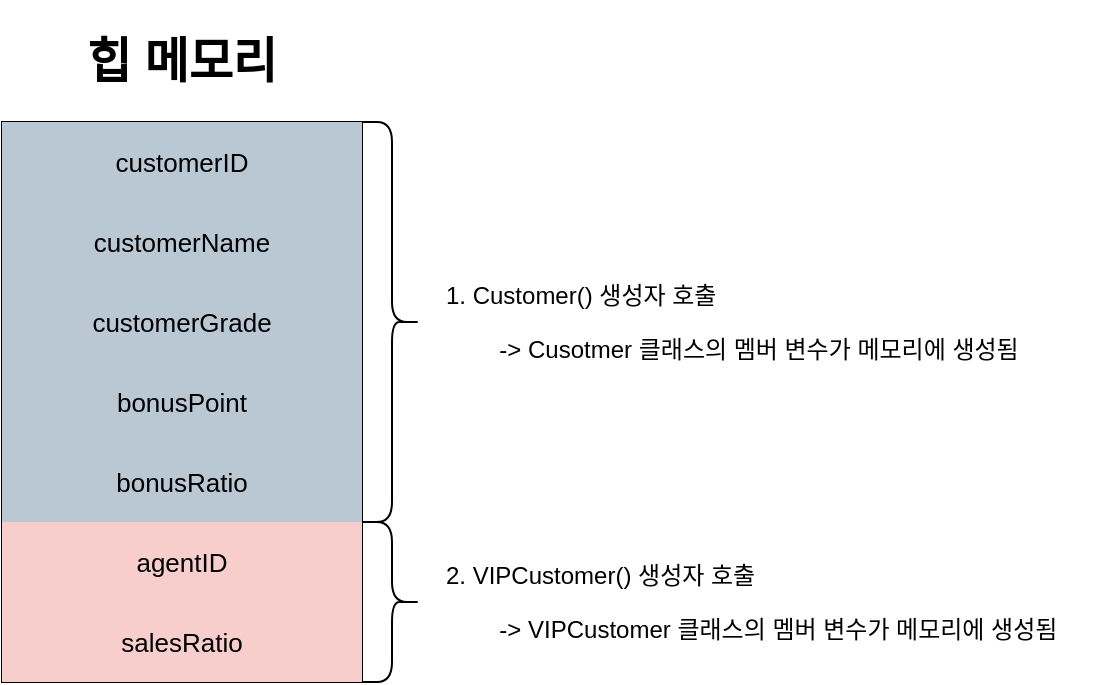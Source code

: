 <mxfile version="22.0.2" type="device">
  <diagram id="C5RBs43oDa-KdzZeNtuy" name="Page-1">
    <mxGraphModel dx="1098" dy="556" grid="1" gridSize="10" guides="1" tooltips="1" connect="1" arrows="1" fold="1" page="1" pageScale="1" pageWidth="1169" pageHeight="827" math="0" shadow="0">
      <root>
        <mxCell id="WIyWlLk6GJQsqaUBKTNV-0" />
        <mxCell id="WIyWlLk6GJQsqaUBKTNV-1" parent="WIyWlLk6GJQsqaUBKTNV-0" />
        <mxCell id="M0Wy79IG7_YsU68g6-_v-0" value="" style="shape=table;startSize=0;container=1;collapsible=0;childLayout=tableLayout;fontSize=13;" vertex="1" parent="WIyWlLk6GJQsqaUBKTNV-1">
          <mxGeometry x="230" y="70" width="180" height="280" as="geometry" />
        </mxCell>
        <mxCell id="M0Wy79IG7_YsU68g6-_v-1" value="" style="shape=tableRow;horizontal=0;startSize=0;swimlaneHead=0;swimlaneBody=0;strokeColor=inherit;top=0;left=0;bottom=0;right=0;collapsible=0;dropTarget=0;fillColor=none;points=[[0,0.5],[1,0.5]];portConstraint=eastwest;fontSize=13;" vertex="1" parent="M0Wy79IG7_YsU68g6-_v-0">
          <mxGeometry width="180" height="40" as="geometry" />
        </mxCell>
        <mxCell id="M0Wy79IG7_YsU68g6-_v-3" value="customerID" style="shape=partialRectangle;html=1;whiteSpace=wrap;connectable=0;strokeColor=#23445d;overflow=hidden;fillColor=#bac8d3;top=0;left=0;bottom=0;right=0;pointerEvents=1;fontSize=13;" vertex="1" parent="M0Wy79IG7_YsU68g6-_v-1">
          <mxGeometry width="180" height="40" as="geometry">
            <mxRectangle width="180" height="40" as="alternateBounds" />
          </mxGeometry>
        </mxCell>
        <mxCell id="M0Wy79IG7_YsU68g6-_v-5" value="" style="shape=tableRow;horizontal=0;startSize=0;swimlaneHead=0;swimlaneBody=0;strokeColor=inherit;top=0;left=0;bottom=0;right=0;collapsible=0;dropTarget=0;fillColor=none;points=[[0,0.5],[1,0.5]];portConstraint=eastwest;fontSize=13;" vertex="1" parent="M0Wy79IG7_YsU68g6-_v-0">
          <mxGeometry y="40" width="180" height="40" as="geometry" />
        </mxCell>
        <mxCell id="M0Wy79IG7_YsU68g6-_v-7" value="customerName" style="shape=partialRectangle;html=1;whiteSpace=wrap;connectable=0;strokeColor=#23445d;overflow=hidden;fillColor=#bac8d3;top=0;left=0;bottom=0;right=0;pointerEvents=1;fontSize=13;" vertex="1" parent="M0Wy79IG7_YsU68g6-_v-5">
          <mxGeometry width="180" height="40" as="geometry">
            <mxRectangle width="180" height="40" as="alternateBounds" />
          </mxGeometry>
        </mxCell>
        <mxCell id="M0Wy79IG7_YsU68g6-_v-9" value="" style="shape=tableRow;horizontal=0;startSize=0;swimlaneHead=0;swimlaneBody=0;strokeColor=inherit;top=0;left=0;bottom=0;right=0;collapsible=0;dropTarget=0;fillColor=none;points=[[0,0.5],[1,0.5]];portConstraint=eastwest;fontSize=13;" vertex="1" parent="M0Wy79IG7_YsU68g6-_v-0">
          <mxGeometry y="80" width="180" height="40" as="geometry" />
        </mxCell>
        <mxCell id="M0Wy79IG7_YsU68g6-_v-11" value="customerGrade" style="shape=partialRectangle;html=1;whiteSpace=wrap;connectable=0;strokeColor=#23445d;overflow=hidden;fillColor=#bac8d3;top=0;left=0;bottom=0;right=0;pointerEvents=1;fontSize=13;" vertex="1" parent="M0Wy79IG7_YsU68g6-_v-9">
          <mxGeometry width="180" height="40" as="geometry">
            <mxRectangle width="180" height="40" as="alternateBounds" />
          </mxGeometry>
        </mxCell>
        <mxCell id="M0Wy79IG7_YsU68g6-_v-19" style="shape=tableRow;horizontal=0;startSize=0;swimlaneHead=0;swimlaneBody=0;strokeColor=inherit;top=0;left=0;bottom=0;right=0;collapsible=0;dropTarget=0;fillColor=none;points=[[0,0.5],[1,0.5]];portConstraint=eastwest;fontSize=13;" vertex="1" parent="M0Wy79IG7_YsU68g6-_v-0">
          <mxGeometry y="120" width="180" height="40" as="geometry" />
        </mxCell>
        <mxCell id="M0Wy79IG7_YsU68g6-_v-20" value="bonusPoint" style="shape=partialRectangle;html=1;whiteSpace=wrap;connectable=0;strokeColor=#23445d;overflow=hidden;fillColor=#bac8d3;top=0;left=0;bottom=0;right=0;pointerEvents=1;fontSize=13;" vertex="1" parent="M0Wy79IG7_YsU68g6-_v-19">
          <mxGeometry width="180" height="40" as="geometry">
            <mxRectangle width="180" height="40" as="alternateBounds" />
          </mxGeometry>
        </mxCell>
        <mxCell id="M0Wy79IG7_YsU68g6-_v-17" style="shape=tableRow;horizontal=0;startSize=0;swimlaneHead=0;swimlaneBody=0;strokeColor=inherit;top=0;left=0;bottom=0;right=0;collapsible=0;dropTarget=0;fillColor=none;points=[[0,0.5],[1,0.5]];portConstraint=eastwest;fontSize=13;" vertex="1" parent="M0Wy79IG7_YsU68g6-_v-0">
          <mxGeometry y="160" width="180" height="40" as="geometry" />
        </mxCell>
        <mxCell id="M0Wy79IG7_YsU68g6-_v-18" value="bonusRatio" style="shape=partialRectangle;html=1;whiteSpace=wrap;connectable=0;strokeColor=#23445d;overflow=hidden;fillColor=#bac8d3;top=0;left=0;bottom=0;right=0;pointerEvents=1;fontSize=13;" vertex="1" parent="M0Wy79IG7_YsU68g6-_v-17">
          <mxGeometry width="180" height="40" as="geometry">
            <mxRectangle width="180" height="40" as="alternateBounds" />
          </mxGeometry>
        </mxCell>
        <mxCell id="M0Wy79IG7_YsU68g6-_v-15" style="shape=tableRow;horizontal=0;startSize=0;swimlaneHead=0;swimlaneBody=0;strokeColor=inherit;top=0;left=0;bottom=0;right=0;collapsible=0;dropTarget=0;fillColor=none;points=[[0,0.5],[1,0.5]];portConstraint=eastwest;fontSize=13;" vertex="1" parent="M0Wy79IG7_YsU68g6-_v-0">
          <mxGeometry y="200" width="180" height="40" as="geometry" />
        </mxCell>
        <mxCell id="M0Wy79IG7_YsU68g6-_v-16" value="agentID" style="shape=partialRectangle;html=1;whiteSpace=wrap;connectable=0;strokeColor=#b85450;overflow=hidden;fillColor=#f8cecc;top=0;left=0;bottom=0;right=0;pointerEvents=1;fontSize=13;" vertex="1" parent="M0Wy79IG7_YsU68g6-_v-15">
          <mxGeometry width="180" height="40" as="geometry">
            <mxRectangle width="180" height="40" as="alternateBounds" />
          </mxGeometry>
        </mxCell>
        <mxCell id="M0Wy79IG7_YsU68g6-_v-13" style="shape=tableRow;horizontal=0;startSize=0;swimlaneHead=0;swimlaneBody=0;strokeColor=inherit;top=0;left=0;bottom=0;right=0;collapsible=0;dropTarget=0;fillColor=none;points=[[0,0.5],[1,0.5]];portConstraint=eastwest;fontSize=13;" vertex="1" parent="M0Wy79IG7_YsU68g6-_v-0">
          <mxGeometry y="240" width="180" height="40" as="geometry" />
        </mxCell>
        <mxCell id="M0Wy79IG7_YsU68g6-_v-14" value="salesRatio" style="shape=partialRectangle;html=1;whiteSpace=wrap;connectable=0;strokeColor=#b85450;overflow=hidden;fillColor=#f8cecc;top=0;left=0;bottom=0;right=0;pointerEvents=1;fontSize=13;" vertex="1" parent="M0Wy79IG7_YsU68g6-_v-13">
          <mxGeometry width="180" height="40" as="geometry">
            <mxRectangle width="180" height="40" as="alternateBounds" />
          </mxGeometry>
        </mxCell>
        <mxCell id="M0Wy79IG7_YsU68g6-_v-21" value="" style="shape=curlyBracket;whiteSpace=wrap;html=1;rounded=1;flipH=1;labelPosition=right;verticalLabelPosition=middle;align=left;verticalAlign=middle;" vertex="1" parent="WIyWlLk6GJQsqaUBKTNV-1">
          <mxGeometry x="410" y="70" width="30" height="200" as="geometry" />
        </mxCell>
        <mxCell id="M0Wy79IG7_YsU68g6-_v-22" value="" style="shape=curlyBracket;whiteSpace=wrap;html=1;rounded=1;flipH=1;labelPosition=right;verticalLabelPosition=middle;align=left;verticalAlign=middle;" vertex="1" parent="WIyWlLk6GJQsqaUBKTNV-1">
          <mxGeometry x="410" y="270" width="30" height="80" as="geometry" />
        </mxCell>
        <mxCell id="M0Wy79IG7_YsU68g6-_v-23" value="&lt;p&gt;1. Customer() 생성자 호출&lt;/p&gt;&lt;p&gt;&lt;span style=&quot;white-space: pre;&quot;&gt;&#x9;&lt;/span&gt;-&amp;gt; Cusotmer 클래스의 멤버 변수가 메모리에 생성됨&lt;br&gt;&lt;/p&gt;" style="text;html=1;strokeColor=none;fillColor=none;align=left;verticalAlign=middle;whiteSpace=wrap;rounded=0;" vertex="1" parent="WIyWlLk6GJQsqaUBKTNV-1">
          <mxGeometry x="450" y="132.5" width="330" height="75" as="geometry" />
        </mxCell>
        <mxCell id="M0Wy79IG7_YsU68g6-_v-24" value="&lt;p&gt;2. VIPCustomer() 생성자 호출&lt;/p&gt;&lt;p&gt;&lt;span style=&quot;white-space: pre;&quot;&gt;&#x9;&lt;/span&gt;-&amp;gt; VIPCustomer 클래스의 멤버 변수가 메모리에 생성됨&lt;br&gt;&lt;/p&gt;" style="text;html=1;strokeColor=none;fillColor=none;align=left;verticalAlign=middle;whiteSpace=wrap;rounded=0;" vertex="1" parent="WIyWlLk6GJQsqaUBKTNV-1">
          <mxGeometry x="450" y="272.5" width="330" height="75" as="geometry" />
        </mxCell>
        <mxCell id="M0Wy79IG7_YsU68g6-_v-25" value="&lt;h1&gt;힙 메모리&lt;/h1&gt;" style="text;html=1;strokeColor=none;fillColor=none;align=center;verticalAlign=middle;whiteSpace=wrap;rounded=0;" vertex="1" parent="WIyWlLk6GJQsqaUBKTNV-1">
          <mxGeometry x="260" y="20" width="120" height="40" as="geometry" />
        </mxCell>
      </root>
    </mxGraphModel>
  </diagram>
</mxfile>
